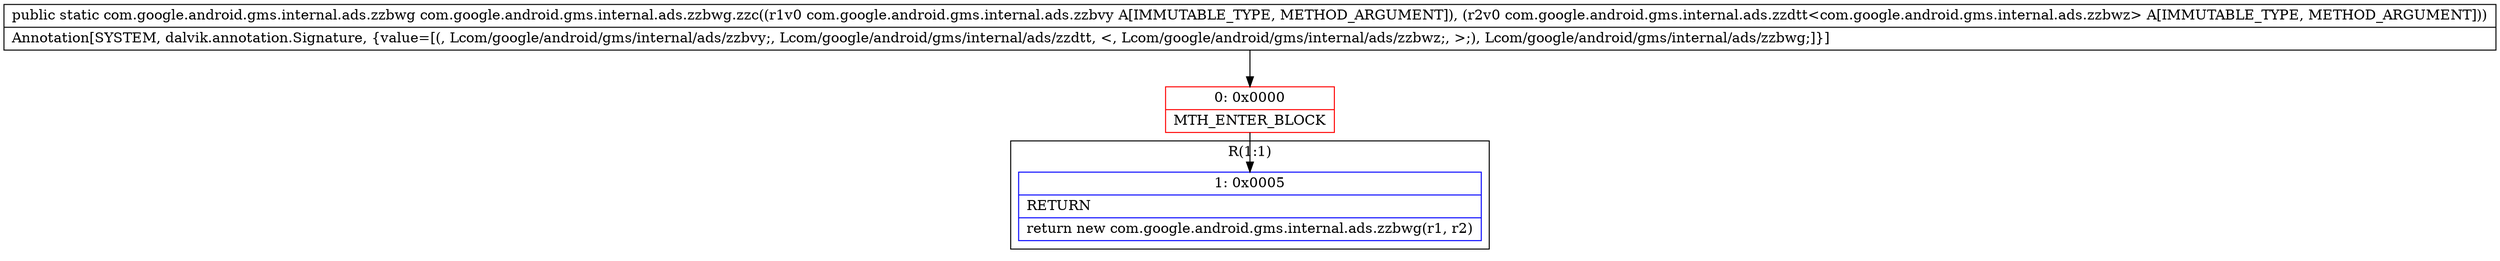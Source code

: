digraph "CFG forcom.google.android.gms.internal.ads.zzbwg.zzc(Lcom\/google\/android\/gms\/internal\/ads\/zzbvy;Lcom\/google\/android\/gms\/internal\/ads\/zzdtt;)Lcom\/google\/android\/gms\/internal\/ads\/zzbwg;" {
subgraph cluster_Region_166648599 {
label = "R(1:1)";
node [shape=record,color=blue];
Node_1 [shape=record,label="{1\:\ 0x0005|RETURN\l|return new com.google.android.gms.internal.ads.zzbwg(r1, r2)\l}"];
}
Node_0 [shape=record,color=red,label="{0\:\ 0x0000|MTH_ENTER_BLOCK\l}"];
MethodNode[shape=record,label="{public static com.google.android.gms.internal.ads.zzbwg com.google.android.gms.internal.ads.zzbwg.zzc((r1v0 com.google.android.gms.internal.ads.zzbvy A[IMMUTABLE_TYPE, METHOD_ARGUMENT]), (r2v0 com.google.android.gms.internal.ads.zzdtt\<com.google.android.gms.internal.ads.zzbwz\> A[IMMUTABLE_TYPE, METHOD_ARGUMENT]))  | Annotation[SYSTEM, dalvik.annotation.Signature, \{value=[(, Lcom\/google\/android\/gms\/internal\/ads\/zzbvy;, Lcom\/google\/android\/gms\/internal\/ads\/zzdtt, \<, Lcom\/google\/android\/gms\/internal\/ads\/zzbwz;, \>;), Lcom\/google\/android\/gms\/internal\/ads\/zzbwg;]\}]\l}"];
MethodNode -> Node_0;
Node_0 -> Node_1;
}


